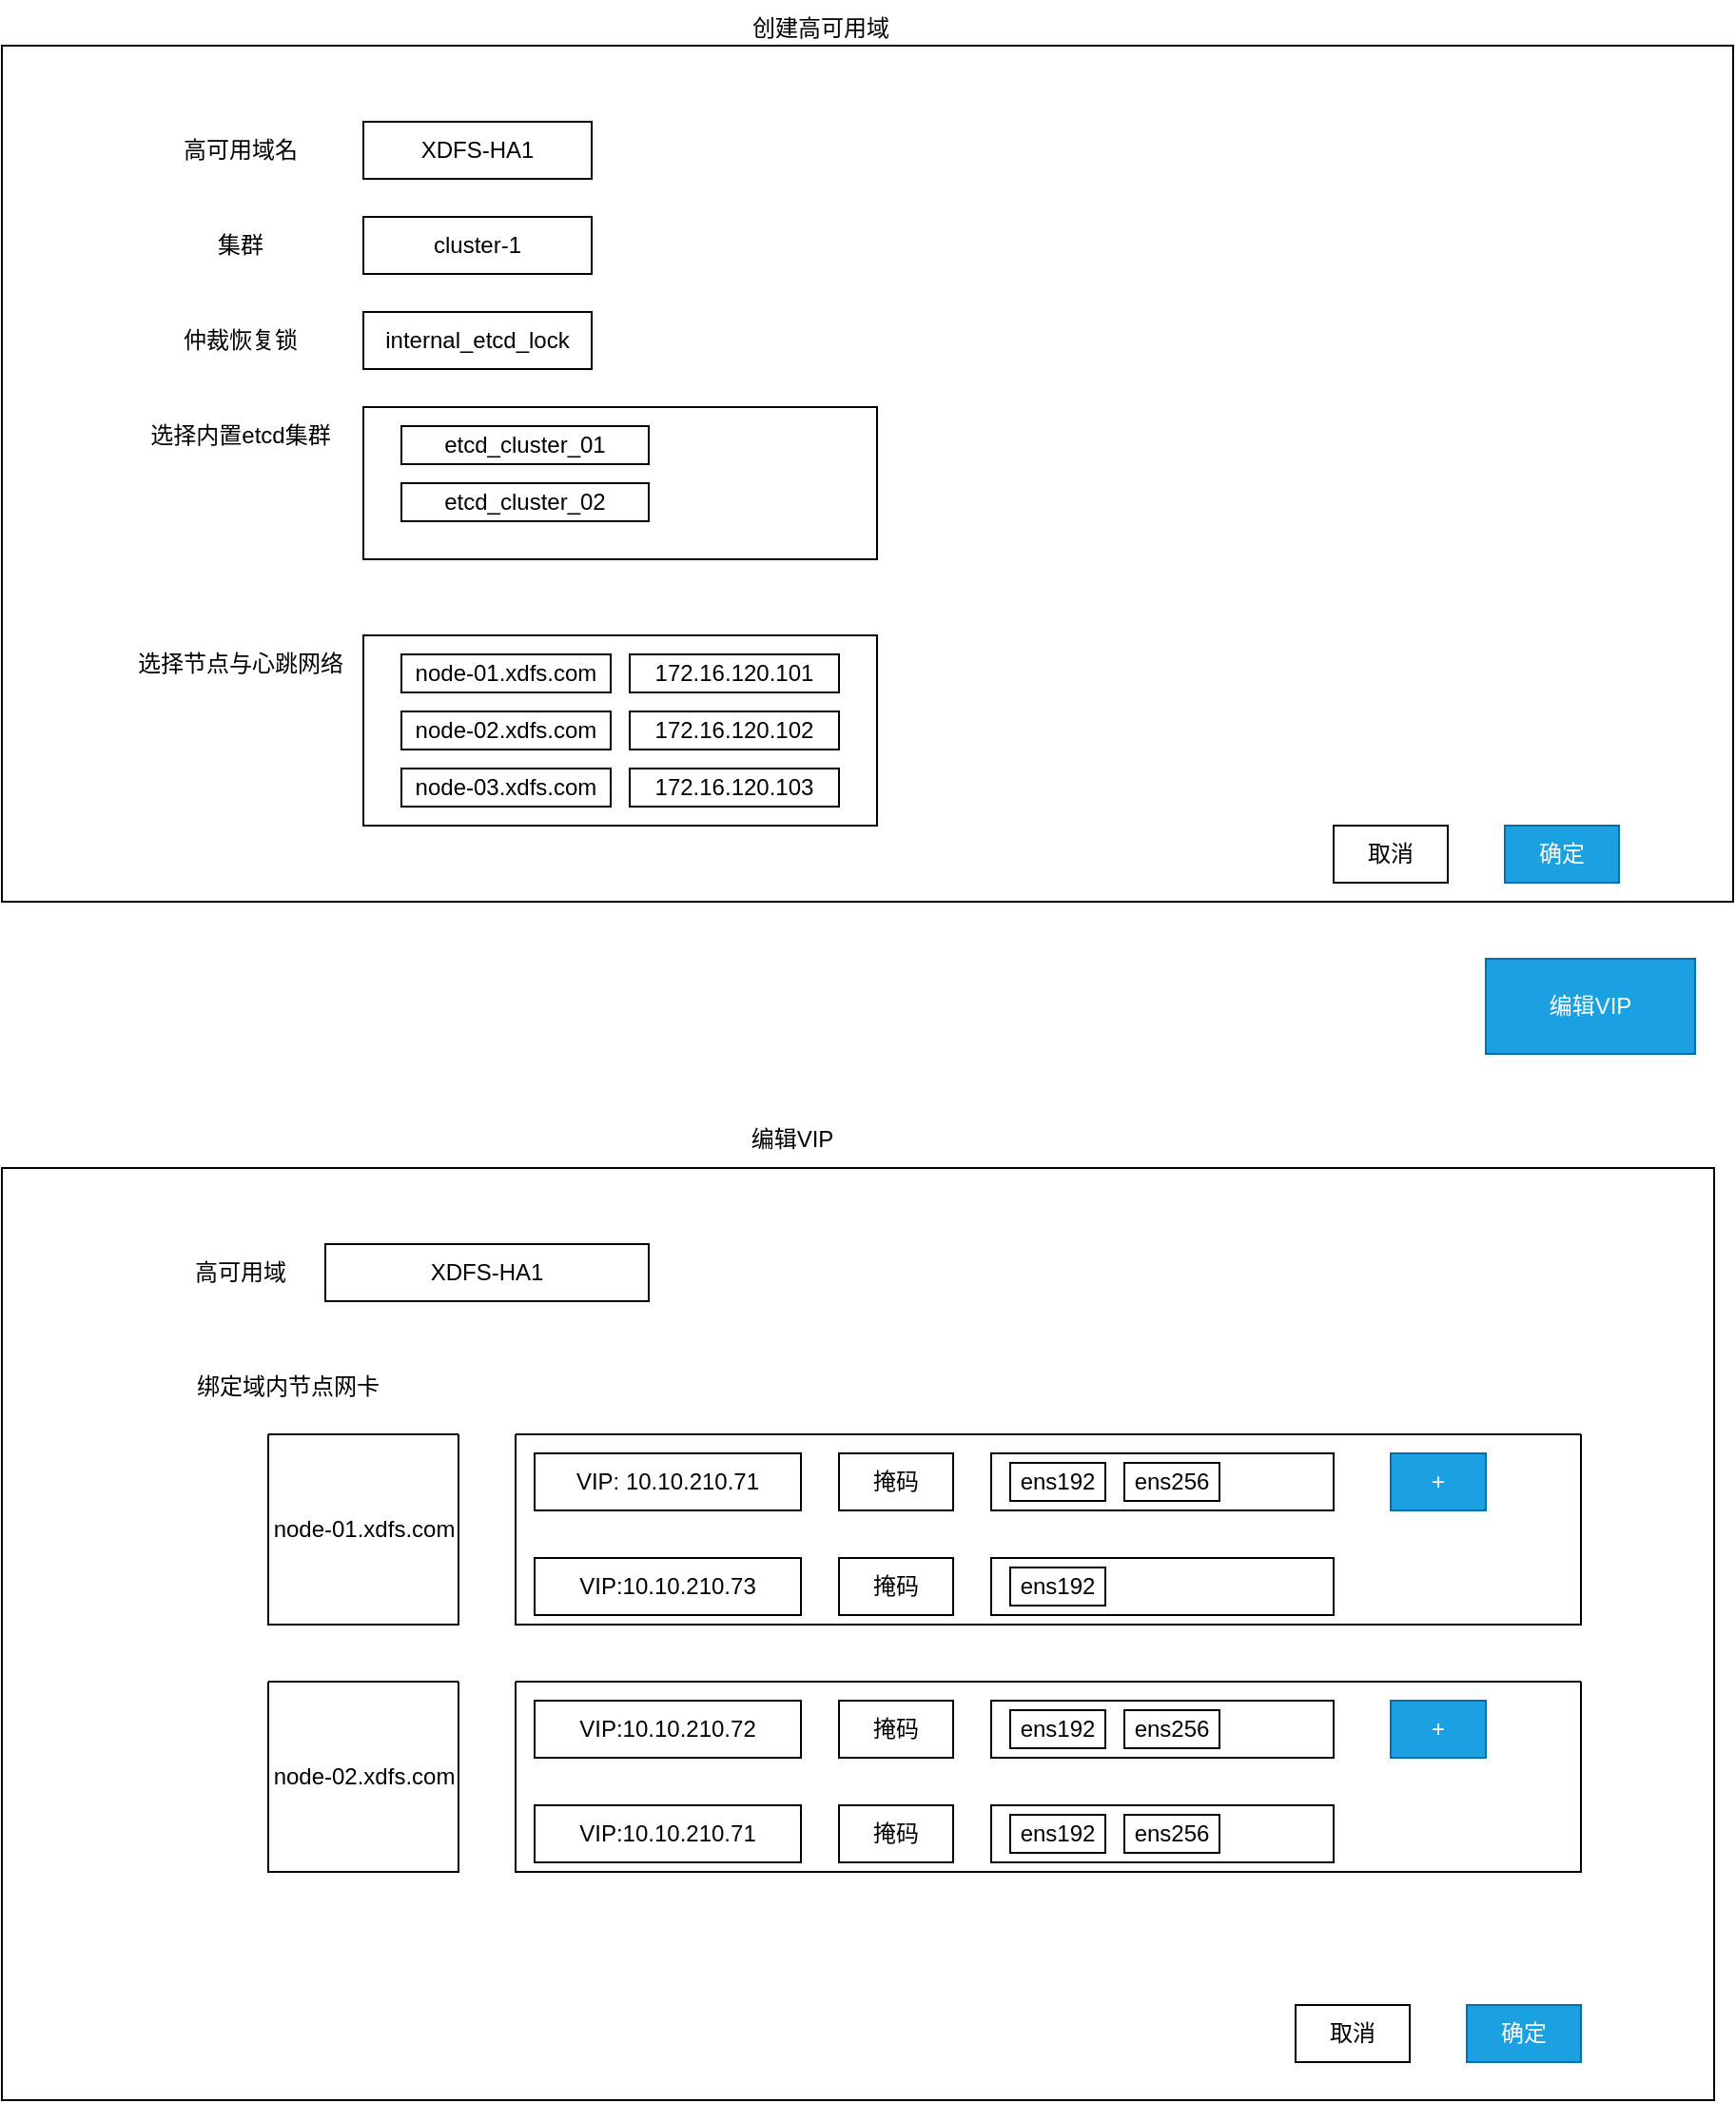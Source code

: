 <mxfile version="21.5.2" type="github">
  <diagram name="第 1 页" id="poXkyj1D6vsKRv6Gx0ub">
    <mxGraphModel dx="1114" dy="1830" grid="1" gridSize="10" guides="1" tooltips="1" connect="1" arrows="1" fold="1" page="1" pageScale="1" pageWidth="1169" pageHeight="827" math="0" shadow="0">
      <root>
        <mxCell id="0" />
        <mxCell id="1" parent="0" />
        <mxCell id="ZORYQNpbHHB4bYGUqCD_-1" value="编辑VIP" style="rounded=0;whiteSpace=wrap;html=1;fillColor=#1ba1e2;fontColor=#ffffff;strokeColor=#006EAF;" vertex="1" parent="1">
          <mxGeometry x="950" y="90" width="110" height="50" as="geometry" />
        </mxCell>
        <mxCell id="ZORYQNpbHHB4bYGUqCD_-2" value="" style="rounded=0;whiteSpace=wrap;html=1;" vertex="1" parent="1">
          <mxGeometry x="170" y="200" width="900" height="490" as="geometry" />
        </mxCell>
        <mxCell id="ZORYQNpbHHB4bYGUqCD_-3" value="编辑VIP" style="text;html=1;align=center;verticalAlign=middle;resizable=0;points=[];autosize=1;strokeColor=none;fillColor=none;" vertex="1" parent="1">
          <mxGeometry x="550" y="170" width="70" height="30" as="geometry" />
        </mxCell>
        <mxCell id="ZORYQNpbHHB4bYGUqCD_-4" value="高可用域" style="text;html=1;align=center;verticalAlign=middle;resizable=0;points=[];autosize=1;strokeColor=none;fillColor=none;" vertex="1" parent="1">
          <mxGeometry x="260" y="240" width="70" height="30" as="geometry" />
        </mxCell>
        <mxCell id="ZORYQNpbHHB4bYGUqCD_-5" value="XDFS-HA1" style="rounded=0;whiteSpace=wrap;html=1;" vertex="1" parent="1">
          <mxGeometry x="340" y="240" width="170" height="30" as="geometry" />
        </mxCell>
        <mxCell id="ZORYQNpbHHB4bYGUqCD_-7" value="绑定域内节点网卡" style="text;html=1;align=center;verticalAlign=middle;resizable=0;points=[];autosize=1;strokeColor=none;fillColor=none;" vertex="1" parent="1">
          <mxGeometry x="260" y="300" width="120" height="30" as="geometry" />
        </mxCell>
        <mxCell id="ZORYQNpbHHB4bYGUqCD_-8" value="VIP" style="rounded=0;whiteSpace=wrap;html=1;" vertex="1" parent="1">
          <mxGeometry x="450" y="350" width="140" height="30" as="geometry" />
        </mxCell>
        <mxCell id="ZORYQNpbHHB4bYGUqCD_-9" value="掩码" style="rounded=0;whiteSpace=wrap;html=1;" vertex="1" parent="1">
          <mxGeometry x="610" y="350" width="60" height="30" as="geometry" />
        </mxCell>
        <mxCell id="ZORYQNpbHHB4bYGUqCD_-10" value="" style="rounded=0;whiteSpace=wrap;html=1;" vertex="1" parent="1">
          <mxGeometry x="690" y="350" width="180" height="30" as="geometry" />
        </mxCell>
        <mxCell id="ZORYQNpbHHB4bYGUqCD_-11" value="ens192" style="rounded=0;whiteSpace=wrap;html=1;" vertex="1" parent="1">
          <mxGeometry x="700" y="355" width="50" height="20" as="geometry" />
        </mxCell>
        <mxCell id="ZORYQNpbHHB4bYGUqCD_-12" value="ens256" style="rounded=0;whiteSpace=wrap;html=1;" vertex="1" parent="1">
          <mxGeometry x="760" y="355" width="50" height="20" as="geometry" />
        </mxCell>
        <mxCell id="ZORYQNpbHHB4bYGUqCD_-13" value="node-01.xdfs.com" style="text;html=1;align=center;verticalAlign=middle;resizable=0;points=[];autosize=1;strokeColor=none;fillColor=none;" vertex="1" parent="1">
          <mxGeometry x="300" y="375" width="120" height="30" as="geometry" />
        </mxCell>
        <mxCell id="ZORYQNpbHHB4bYGUqCD_-14" value="VIP: 10.10.210.71" style="rounded=0;whiteSpace=wrap;html=1;" vertex="1" parent="1">
          <mxGeometry x="450" y="350" width="140" height="30" as="geometry" />
        </mxCell>
        <mxCell id="ZORYQNpbHHB4bYGUqCD_-15" value="掩码" style="rounded=0;whiteSpace=wrap;html=1;" vertex="1" parent="1">
          <mxGeometry x="610" y="350" width="60" height="30" as="geometry" />
        </mxCell>
        <mxCell id="ZORYQNpbHHB4bYGUqCD_-16" value="ens192" style="rounded=0;whiteSpace=wrap;html=1;" vertex="1" parent="1">
          <mxGeometry x="700" y="355" width="50" height="20" as="geometry" />
        </mxCell>
        <mxCell id="ZORYQNpbHHB4bYGUqCD_-17" value="ens256" style="rounded=0;whiteSpace=wrap;html=1;" vertex="1" parent="1">
          <mxGeometry x="760" y="355" width="50" height="20" as="geometry" />
        </mxCell>
        <mxCell id="ZORYQNpbHHB4bYGUqCD_-18" value="" style="rounded=0;whiteSpace=wrap;html=1;" vertex="1" parent="1">
          <mxGeometry x="690" y="405" width="180" height="30" as="geometry" />
        </mxCell>
        <mxCell id="ZORYQNpbHHB4bYGUqCD_-20" value="VIP:10.10.210.73" style="rounded=0;whiteSpace=wrap;html=1;" vertex="1" parent="1">
          <mxGeometry x="450" y="405" width="140" height="30" as="geometry" />
        </mxCell>
        <mxCell id="ZORYQNpbHHB4bYGUqCD_-21" value="掩码" style="rounded=0;whiteSpace=wrap;html=1;" vertex="1" parent="1">
          <mxGeometry x="610" y="405" width="60" height="30" as="geometry" />
        </mxCell>
        <mxCell id="ZORYQNpbHHB4bYGUqCD_-22" value="ens192" style="rounded=0;whiteSpace=wrap;html=1;" vertex="1" parent="1">
          <mxGeometry x="700" y="410" width="50" height="20" as="geometry" />
        </mxCell>
        <mxCell id="ZORYQNpbHHB4bYGUqCD_-24" value="+" style="rounded=0;whiteSpace=wrap;html=1;fillColor=#1ba1e2;fontColor=#ffffff;strokeColor=#006EAF;" vertex="1" parent="1">
          <mxGeometry x="900" y="350" width="50" height="30" as="geometry" />
        </mxCell>
        <mxCell id="ZORYQNpbHHB4bYGUqCD_-26" value="" style="swimlane;startSize=0;" vertex="1" parent="1">
          <mxGeometry x="310" y="340" width="100" height="100" as="geometry" />
        </mxCell>
        <mxCell id="ZORYQNpbHHB4bYGUqCD_-27" value="" style="swimlane;startSize=0;" vertex="1" parent="1">
          <mxGeometry x="440" y="340" width="560" height="100" as="geometry" />
        </mxCell>
        <mxCell id="ZORYQNpbHHB4bYGUqCD_-28" value="" style="rounded=0;whiteSpace=wrap;html=1;" vertex="1" parent="1">
          <mxGeometry x="690" y="480" width="180" height="30" as="geometry" />
        </mxCell>
        <mxCell id="ZORYQNpbHHB4bYGUqCD_-29" value="node-02.xdfs.com" style="text;html=1;align=center;verticalAlign=middle;resizable=0;points=[];autosize=1;strokeColor=none;fillColor=none;" vertex="1" parent="1">
          <mxGeometry x="300" y="505" width="120" height="30" as="geometry" />
        </mxCell>
        <mxCell id="ZORYQNpbHHB4bYGUqCD_-30" value="VIP:10.10.210.72" style="rounded=0;whiteSpace=wrap;html=1;" vertex="1" parent="1">
          <mxGeometry x="450" y="480" width="140" height="30" as="geometry" />
        </mxCell>
        <mxCell id="ZORYQNpbHHB4bYGUqCD_-31" value="掩码" style="rounded=0;whiteSpace=wrap;html=1;" vertex="1" parent="1">
          <mxGeometry x="610" y="480" width="60" height="30" as="geometry" />
        </mxCell>
        <mxCell id="ZORYQNpbHHB4bYGUqCD_-32" value="ens192" style="rounded=0;whiteSpace=wrap;html=1;" vertex="1" parent="1">
          <mxGeometry x="700" y="485" width="50" height="20" as="geometry" />
        </mxCell>
        <mxCell id="ZORYQNpbHHB4bYGUqCD_-33" value="ens256" style="rounded=0;whiteSpace=wrap;html=1;" vertex="1" parent="1">
          <mxGeometry x="760" y="485" width="50" height="20" as="geometry" />
        </mxCell>
        <mxCell id="ZORYQNpbHHB4bYGUqCD_-34" value="" style="rounded=0;whiteSpace=wrap;html=1;" vertex="1" parent="1">
          <mxGeometry x="690" y="535" width="180" height="30" as="geometry" />
        </mxCell>
        <mxCell id="ZORYQNpbHHB4bYGUqCD_-35" value="VIP:10.10.210.71" style="rounded=0;whiteSpace=wrap;html=1;" vertex="1" parent="1">
          <mxGeometry x="450" y="535" width="140" height="30" as="geometry" />
        </mxCell>
        <mxCell id="ZORYQNpbHHB4bYGUqCD_-36" value="掩码" style="rounded=0;whiteSpace=wrap;html=1;" vertex="1" parent="1">
          <mxGeometry x="610" y="535" width="60" height="30" as="geometry" />
        </mxCell>
        <mxCell id="ZORYQNpbHHB4bYGUqCD_-37" value="ens192" style="rounded=0;whiteSpace=wrap;html=1;" vertex="1" parent="1">
          <mxGeometry x="700" y="540" width="50" height="20" as="geometry" />
        </mxCell>
        <mxCell id="ZORYQNpbHHB4bYGUqCD_-38" value="ens256" style="rounded=0;whiteSpace=wrap;html=1;" vertex="1" parent="1">
          <mxGeometry x="760" y="540" width="50" height="20" as="geometry" />
        </mxCell>
        <mxCell id="ZORYQNpbHHB4bYGUqCD_-39" value="+" style="rounded=0;whiteSpace=wrap;html=1;fillColor=#1ba1e2;fontColor=#ffffff;strokeColor=#006EAF;" vertex="1" parent="1">
          <mxGeometry x="900" y="480" width="50" height="30" as="geometry" />
        </mxCell>
        <mxCell id="ZORYQNpbHHB4bYGUqCD_-40" value="" style="swimlane;startSize=0;" vertex="1" parent="1">
          <mxGeometry x="310" y="470" width="100" height="100" as="geometry" />
        </mxCell>
        <mxCell id="ZORYQNpbHHB4bYGUqCD_-41" value="" style="swimlane;startSize=0;" vertex="1" parent="1">
          <mxGeometry x="440" y="470" width="560" height="100" as="geometry" />
        </mxCell>
        <mxCell id="ZORYQNpbHHB4bYGUqCD_-42" value="取消" style="rounded=0;whiteSpace=wrap;html=1;" vertex="1" parent="1">
          <mxGeometry x="850" y="640" width="60" height="30" as="geometry" />
        </mxCell>
        <mxCell id="ZORYQNpbHHB4bYGUqCD_-43" value="确定" style="rounded=0;whiteSpace=wrap;html=1;fillColor=#1ba1e2;fontColor=#ffffff;strokeColor=#006EAF;" vertex="1" parent="1">
          <mxGeometry x="940" y="640" width="60" height="30" as="geometry" />
        </mxCell>
        <mxCell id="ZORYQNpbHHB4bYGUqCD_-44" value="" style="rounded=0;whiteSpace=wrap;html=1;" vertex="1" parent="1">
          <mxGeometry x="170" y="-390" width="910" height="450" as="geometry" />
        </mxCell>
        <mxCell id="ZORYQNpbHHB4bYGUqCD_-45" value="创建高可用域" style="text;html=1;align=center;verticalAlign=middle;resizable=0;points=[];autosize=1;strokeColor=none;fillColor=none;" vertex="1" parent="1">
          <mxGeometry x="550" y="-414" width="100" height="30" as="geometry" />
        </mxCell>
        <mxCell id="ZORYQNpbHHB4bYGUqCD_-46" value="高可用域名" style="text;html=1;align=center;verticalAlign=middle;resizable=0;points=[];autosize=1;strokeColor=none;fillColor=none;" vertex="1" parent="1">
          <mxGeometry x="255" y="-350" width="80" height="30" as="geometry" />
        </mxCell>
        <mxCell id="ZORYQNpbHHB4bYGUqCD_-47" value="XDFS-HA1" style="rounded=0;whiteSpace=wrap;html=1;" vertex="1" parent="1">
          <mxGeometry x="360" y="-350" width="120" height="30" as="geometry" />
        </mxCell>
        <mxCell id="ZORYQNpbHHB4bYGUqCD_-48" value="集群" style="text;html=1;align=center;verticalAlign=middle;resizable=0;points=[];autosize=1;strokeColor=none;fillColor=none;" vertex="1" parent="1">
          <mxGeometry x="270" y="-300" width="50" height="30" as="geometry" />
        </mxCell>
        <mxCell id="ZORYQNpbHHB4bYGUqCD_-49" value="cluster-1" style="rounded=0;whiteSpace=wrap;html=1;" vertex="1" parent="1">
          <mxGeometry x="360" y="-300" width="120" height="30" as="geometry" />
        </mxCell>
        <mxCell id="ZORYQNpbHHB4bYGUqCD_-50" value="仲裁恢复锁" style="text;html=1;align=center;verticalAlign=middle;resizable=0;points=[];autosize=1;strokeColor=none;fillColor=none;" vertex="1" parent="1">
          <mxGeometry x="255" y="-250" width="80" height="30" as="geometry" />
        </mxCell>
        <mxCell id="ZORYQNpbHHB4bYGUqCD_-51" value="internal_etcd_lock" style="rounded=0;whiteSpace=wrap;html=1;" vertex="1" parent="1">
          <mxGeometry x="360" y="-250" width="120" height="30" as="geometry" />
        </mxCell>
        <mxCell id="ZORYQNpbHHB4bYGUqCD_-52" value="" style="rounded=0;whiteSpace=wrap;html=1;" vertex="1" parent="1">
          <mxGeometry x="360" y="-200" width="270" height="80" as="geometry" />
        </mxCell>
        <mxCell id="ZORYQNpbHHB4bYGUqCD_-53" value="选择内置etcd集群" style="text;html=1;align=center;verticalAlign=middle;resizable=0;points=[];autosize=1;strokeColor=none;fillColor=none;" vertex="1" parent="1">
          <mxGeometry x="235" y="-200" width="120" height="30" as="geometry" />
        </mxCell>
        <mxCell id="ZORYQNpbHHB4bYGUqCD_-54" value="etcd_cluster_01" style="rounded=0;whiteSpace=wrap;html=1;" vertex="1" parent="1">
          <mxGeometry x="380" y="-190" width="130" height="20" as="geometry" />
        </mxCell>
        <mxCell id="ZORYQNpbHHB4bYGUqCD_-55" value="etcd_cluster_02" style="rounded=0;whiteSpace=wrap;html=1;" vertex="1" parent="1">
          <mxGeometry x="380" y="-160" width="130" height="20" as="geometry" />
        </mxCell>
        <mxCell id="ZORYQNpbHHB4bYGUqCD_-56" value="" style="rounded=0;whiteSpace=wrap;html=1;" vertex="1" parent="1">
          <mxGeometry x="360" y="-80" width="270" height="100" as="geometry" />
        </mxCell>
        <mxCell id="ZORYQNpbHHB4bYGUqCD_-57" value="选择节点与心跳网络" style="text;html=1;align=center;verticalAlign=middle;resizable=0;points=[];autosize=1;strokeColor=none;fillColor=none;" vertex="1" parent="1">
          <mxGeometry x="230" y="-80" width="130" height="30" as="geometry" />
        </mxCell>
        <mxCell id="ZORYQNpbHHB4bYGUqCD_-58" value="node-01.xdfs.com" style="rounded=0;whiteSpace=wrap;html=1;" vertex="1" parent="1">
          <mxGeometry x="380" y="-70" width="110" height="20" as="geometry" />
        </mxCell>
        <mxCell id="ZORYQNpbHHB4bYGUqCD_-59" value="node-02.xdfs.com" style="rounded=0;whiteSpace=wrap;html=1;" vertex="1" parent="1">
          <mxGeometry x="380" y="-40" width="110" height="20" as="geometry" />
        </mxCell>
        <mxCell id="ZORYQNpbHHB4bYGUqCD_-60" value="node-03.xdfs.com" style="rounded=0;whiteSpace=wrap;html=1;" vertex="1" parent="1">
          <mxGeometry x="380" y="-10" width="110" height="20" as="geometry" />
        </mxCell>
        <mxCell id="ZORYQNpbHHB4bYGUqCD_-61" value="node-01.xdfs.com" style="rounded=0;whiteSpace=wrap;html=1;" vertex="1" parent="1">
          <mxGeometry x="380" y="-70" width="110" height="20" as="geometry" />
        </mxCell>
        <mxCell id="ZORYQNpbHHB4bYGUqCD_-62" value="172.16.120.102" style="rounded=0;whiteSpace=wrap;html=1;" vertex="1" parent="1">
          <mxGeometry x="500" y="-40" width="110" height="20" as="geometry" />
        </mxCell>
        <mxCell id="ZORYQNpbHHB4bYGUqCD_-63" value="172.16.120.103" style="rounded=0;whiteSpace=wrap;html=1;" vertex="1" parent="1">
          <mxGeometry x="500" y="-10" width="110" height="20" as="geometry" />
        </mxCell>
        <mxCell id="ZORYQNpbHHB4bYGUqCD_-64" value="172.16.120.101" style="rounded=0;whiteSpace=wrap;html=1;" vertex="1" parent="1">
          <mxGeometry x="500" y="-70" width="110" height="20" as="geometry" />
        </mxCell>
        <mxCell id="ZORYQNpbHHB4bYGUqCD_-65" value="取消" style="rounded=0;whiteSpace=wrap;html=1;" vertex="1" parent="1">
          <mxGeometry x="870" y="20" width="60" height="30" as="geometry" />
        </mxCell>
        <mxCell id="ZORYQNpbHHB4bYGUqCD_-66" value="确定" style="rounded=0;whiteSpace=wrap;html=1;fillColor=#1ba1e2;fontColor=#ffffff;strokeColor=#006EAF;" vertex="1" parent="1">
          <mxGeometry x="960" y="20" width="60" height="30" as="geometry" />
        </mxCell>
      </root>
    </mxGraphModel>
  </diagram>
</mxfile>
